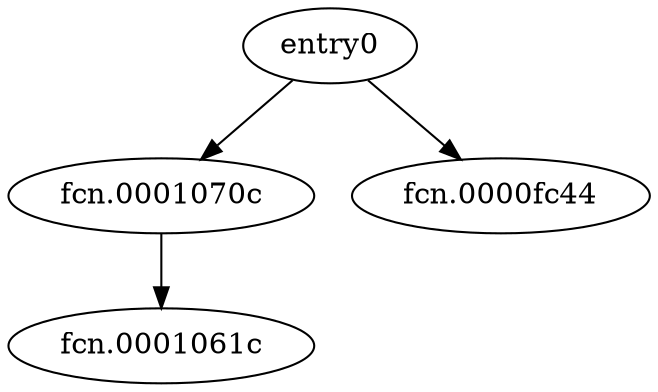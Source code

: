 digraph code {
  "0x0000fb84" [label="entry0"];
  "0x0000fb84" -> "0x0001070c";
  "0x0001070c" [label="fcn.0001070c"];
  "0x0000fb84" -> "0x0000fc44";
  "0x0000fc44" [label="fcn.0000fc44"];
  "0x0001070c" [label="fcn.0001070c"];
  "0x0001070c" -> "0x0001061c";
  "0x0001061c" [label="fcn.0001061c"];
}